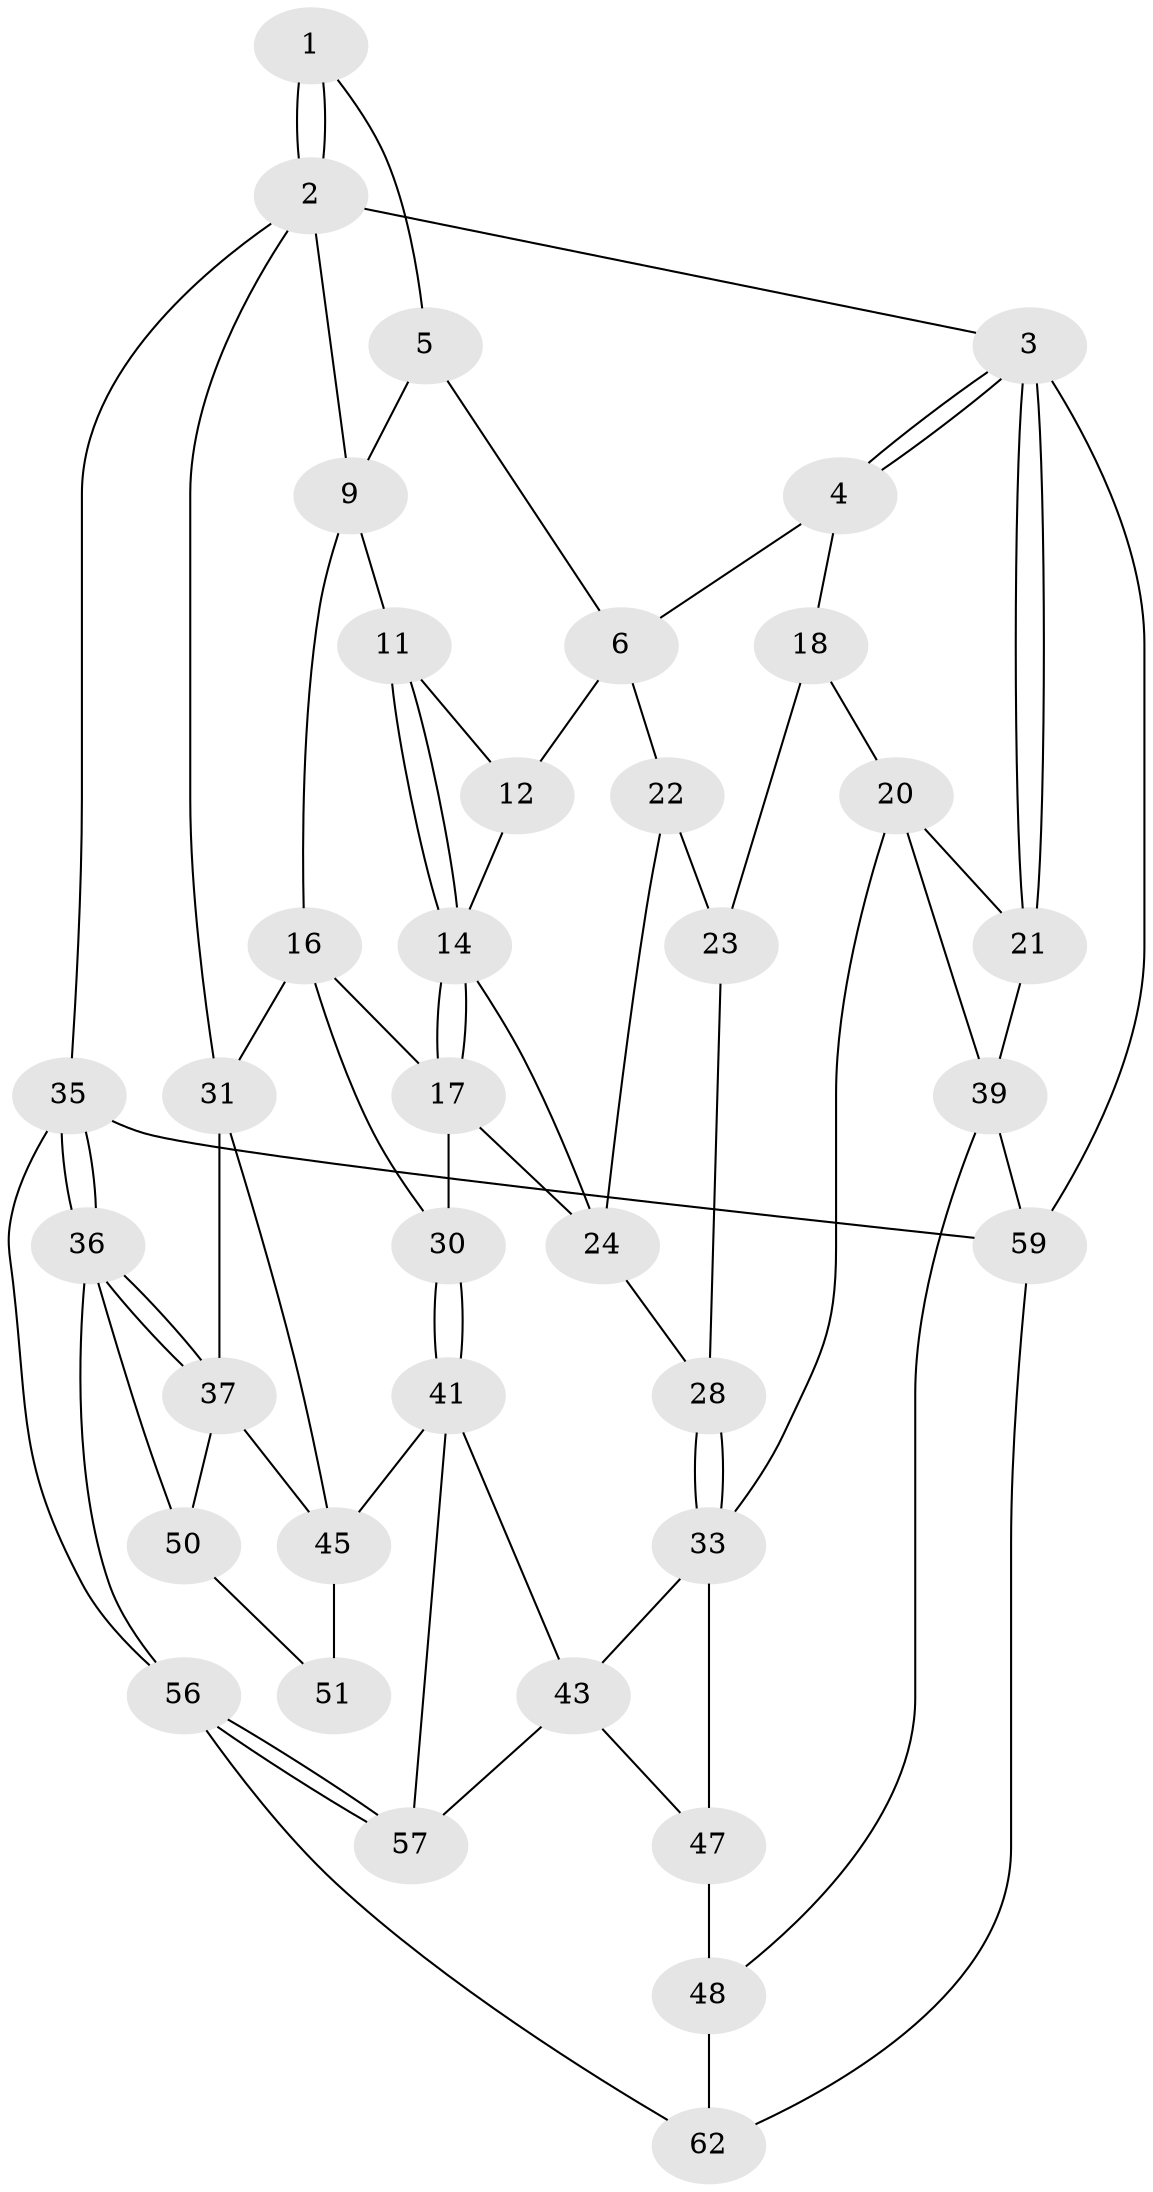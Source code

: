 // Generated by graph-tools (version 1.1) at 2025/24/03/03/25 07:24:34]
// undirected, 37 vertices, 75 edges
graph export_dot {
graph [start="1"]
  node [color=gray90,style=filled];
  1 [pos="+0.7334629944177893+0"];
  2 [pos="+1+0",super="+8"];
  3 [pos="+0+0",super="+58"];
  4 [pos="+0.26620630892220404+0",super="+7"];
  5 [pos="+0.6996756896592892+0"];
  6 [pos="+0.4078250777151624+0.07590614622429519",super="+13"];
  9 [pos="+1+0.18540024084834128",super="+10"];
  11 [pos="+0.6939919250180587+0.06301654565960078"];
  12 [pos="+0.4778865837050764+0.12812495062379983"];
  14 [pos="+0.6985718115901411+0.15554316866751988",super="+15"];
  16 [pos="+0.8453304506926497+0.25501139266521783",super="+29"];
  17 [pos="+0.7238165092387735+0.24993415201597882",super="+26"];
  18 [pos="+0.2406724137905791+0.06108312801291298",super="+19"];
  20 [pos="+0.015242492203377018+0.273439004768609",super="+34"];
  21 [pos="+0+0.2605770133381035",super="+40"];
  22 [pos="+0.4407700319364849+0.16854756242615854"];
  23 [pos="+0.3323811390823005+0.25226338656495256",super="+27"];
  24 [pos="+0.5473699469780141+0.41957678343128507",super="+25"];
  28 [pos="+0.46395011348207815+0.4689941964252568"];
  30 [pos="+0.7810206765085588+0.48148044042662075"];
  31 [pos="+1+0.4852244082165557",super="+32"];
  33 [pos="+0.45846751823915605+0.4863534642893607",super="+44"];
  35 [pos="+1+1"];
  36 [pos="+1+0.8121745502924331",super="+55"];
  37 [pos="+1+0.5342632610267976",super="+38"];
  39 [pos="+0.17912805069902632+0.6361158042110525",super="+49"];
  41 [pos="+0.7828303647476961+0.681659178960577",super="+42"];
  43 [pos="+0.5425438513970418+0.6052556823054872",super="+53"];
  45 [pos="+0.835554708662356+0.6462055152190305",super="+46"];
  47 [pos="+0.41110980656258395+0.7502018757236748",super="+54"];
  48 [pos="+0.27168841398099236+0.8460275477554619",super="+60"];
  50 [pos="+0.9527092154201011+0.6884531790808122",super="+52"];
  51 [pos="+0.8697997269258679+0.6932058259238542"];
  56 [pos="+0.8266597640609419+0.9139060815158337",super="+61"];
  57 [pos="+0.7580804456245612+0.8320230188286322"];
  59 [pos="+0.1580620933543533+0.886091232006168",super="+63"];
  62 [pos="+0.507125035298978+1"];
  1 -- 2;
  1 -- 2;
  1 -- 5;
  2 -- 3;
  2 -- 35;
  2 -- 9;
  2 -- 31;
  3 -- 4;
  3 -- 4;
  3 -- 21 [weight=2];
  3 -- 21;
  3 -- 59 [weight=2];
  4 -- 18;
  4 -- 6;
  5 -- 6;
  5 -- 9;
  6 -- 12;
  6 -- 22;
  9 -- 16;
  9 -- 11;
  11 -- 12;
  11 -- 14;
  11 -- 14;
  12 -- 14;
  14 -- 17;
  14 -- 17;
  14 -- 24;
  16 -- 17;
  16 -- 30;
  16 -- 31;
  17 -- 24;
  17 -- 30;
  18 -- 23 [weight=2];
  18 -- 20;
  20 -- 21;
  20 -- 33;
  20 -- 39;
  21 -- 39;
  22 -- 23;
  22 -- 24;
  23 -- 28;
  24 -- 28;
  28 -- 33;
  28 -- 33;
  30 -- 41;
  30 -- 41;
  31 -- 45;
  31 -- 37;
  33 -- 43;
  33 -- 47;
  35 -- 36;
  35 -- 36;
  35 -- 59;
  35 -- 56;
  36 -- 37;
  36 -- 37;
  36 -- 56;
  36 -- 50;
  37 -- 50;
  37 -- 45;
  39 -- 48;
  39 -- 59;
  41 -- 45;
  41 -- 43;
  41 -- 57;
  43 -- 57;
  43 -- 47;
  45 -- 51;
  47 -- 48 [weight=2];
  48 -- 62;
  50 -- 51;
  56 -- 57;
  56 -- 57;
  56 -- 62;
  59 -- 62;
}
